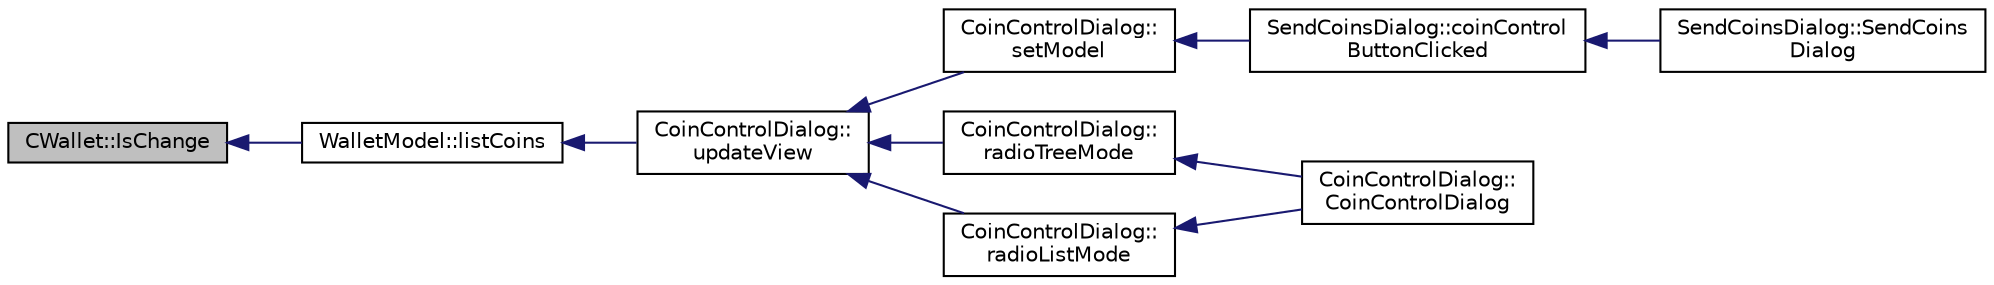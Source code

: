 digraph "CWallet::IsChange"
{
  edge [fontname="Helvetica",fontsize="10",labelfontname="Helvetica",labelfontsize="10"];
  node [fontname="Helvetica",fontsize="10",shape=record];
  rankdir="LR";
  Node970 [label="CWallet::IsChange",height=0.2,width=0.4,color="black", fillcolor="grey75", style="filled", fontcolor="black"];
  Node970 -> Node971 [dir="back",color="midnightblue",fontsize="10",style="solid",fontname="Helvetica"];
  Node971 [label="WalletModel::listCoins",height=0.2,width=0.4,color="black", fillcolor="white", style="filled",URL="$d4/d27/class_wallet_model.html#ae5ce26bba42701b45de766ef11cc9a47"];
  Node971 -> Node972 [dir="back",color="midnightblue",fontsize="10",style="solid",fontname="Helvetica"];
  Node972 [label="CoinControlDialog::\lupdateView",height=0.2,width=0.4,color="black", fillcolor="white", style="filled",URL="$dd/dfb/class_coin_control_dialog.html#aadea33050e5c1efd5eae8d2fcfa721f9"];
  Node972 -> Node973 [dir="back",color="midnightblue",fontsize="10",style="solid",fontname="Helvetica"];
  Node973 [label="CoinControlDialog::\lsetModel",height=0.2,width=0.4,color="black", fillcolor="white", style="filled",URL="$dd/dfb/class_coin_control_dialog.html#a4c34a48574814089c54f763a22f5317a"];
  Node973 -> Node974 [dir="back",color="midnightblue",fontsize="10",style="solid",fontname="Helvetica"];
  Node974 [label="SendCoinsDialog::coinControl\lButtonClicked",height=0.2,width=0.4,color="black", fillcolor="white", style="filled",URL="$d6/de6/class_send_coins_dialog.html#a59d757d9e4bea5b380eb480fd79cfb49"];
  Node974 -> Node975 [dir="back",color="midnightblue",fontsize="10",style="solid",fontname="Helvetica"];
  Node975 [label="SendCoinsDialog::SendCoins\lDialog",height=0.2,width=0.4,color="black", fillcolor="white", style="filled",URL="$d6/de6/class_send_coins_dialog.html#a0df5bc29d1df68eda44826651afc595f"];
  Node972 -> Node976 [dir="back",color="midnightblue",fontsize="10",style="solid",fontname="Helvetica"];
  Node976 [label="CoinControlDialog::\lradioTreeMode",height=0.2,width=0.4,color="black", fillcolor="white", style="filled",URL="$dd/dfb/class_coin_control_dialog.html#a1990d478f3ffba666c358a4f1bd395ec"];
  Node976 -> Node977 [dir="back",color="midnightblue",fontsize="10",style="solid",fontname="Helvetica"];
  Node977 [label="CoinControlDialog::\lCoinControlDialog",height=0.2,width=0.4,color="black", fillcolor="white", style="filled",URL="$dd/dfb/class_coin_control_dialog.html#a0945e59c25f956fdab199dbaf252eff5"];
  Node972 -> Node978 [dir="back",color="midnightblue",fontsize="10",style="solid",fontname="Helvetica"];
  Node978 [label="CoinControlDialog::\lradioListMode",height=0.2,width=0.4,color="black", fillcolor="white", style="filled",URL="$dd/dfb/class_coin_control_dialog.html#a775c6d290cb63667a434b09072094533"];
  Node978 -> Node977 [dir="back",color="midnightblue",fontsize="10",style="solid",fontname="Helvetica"];
}
